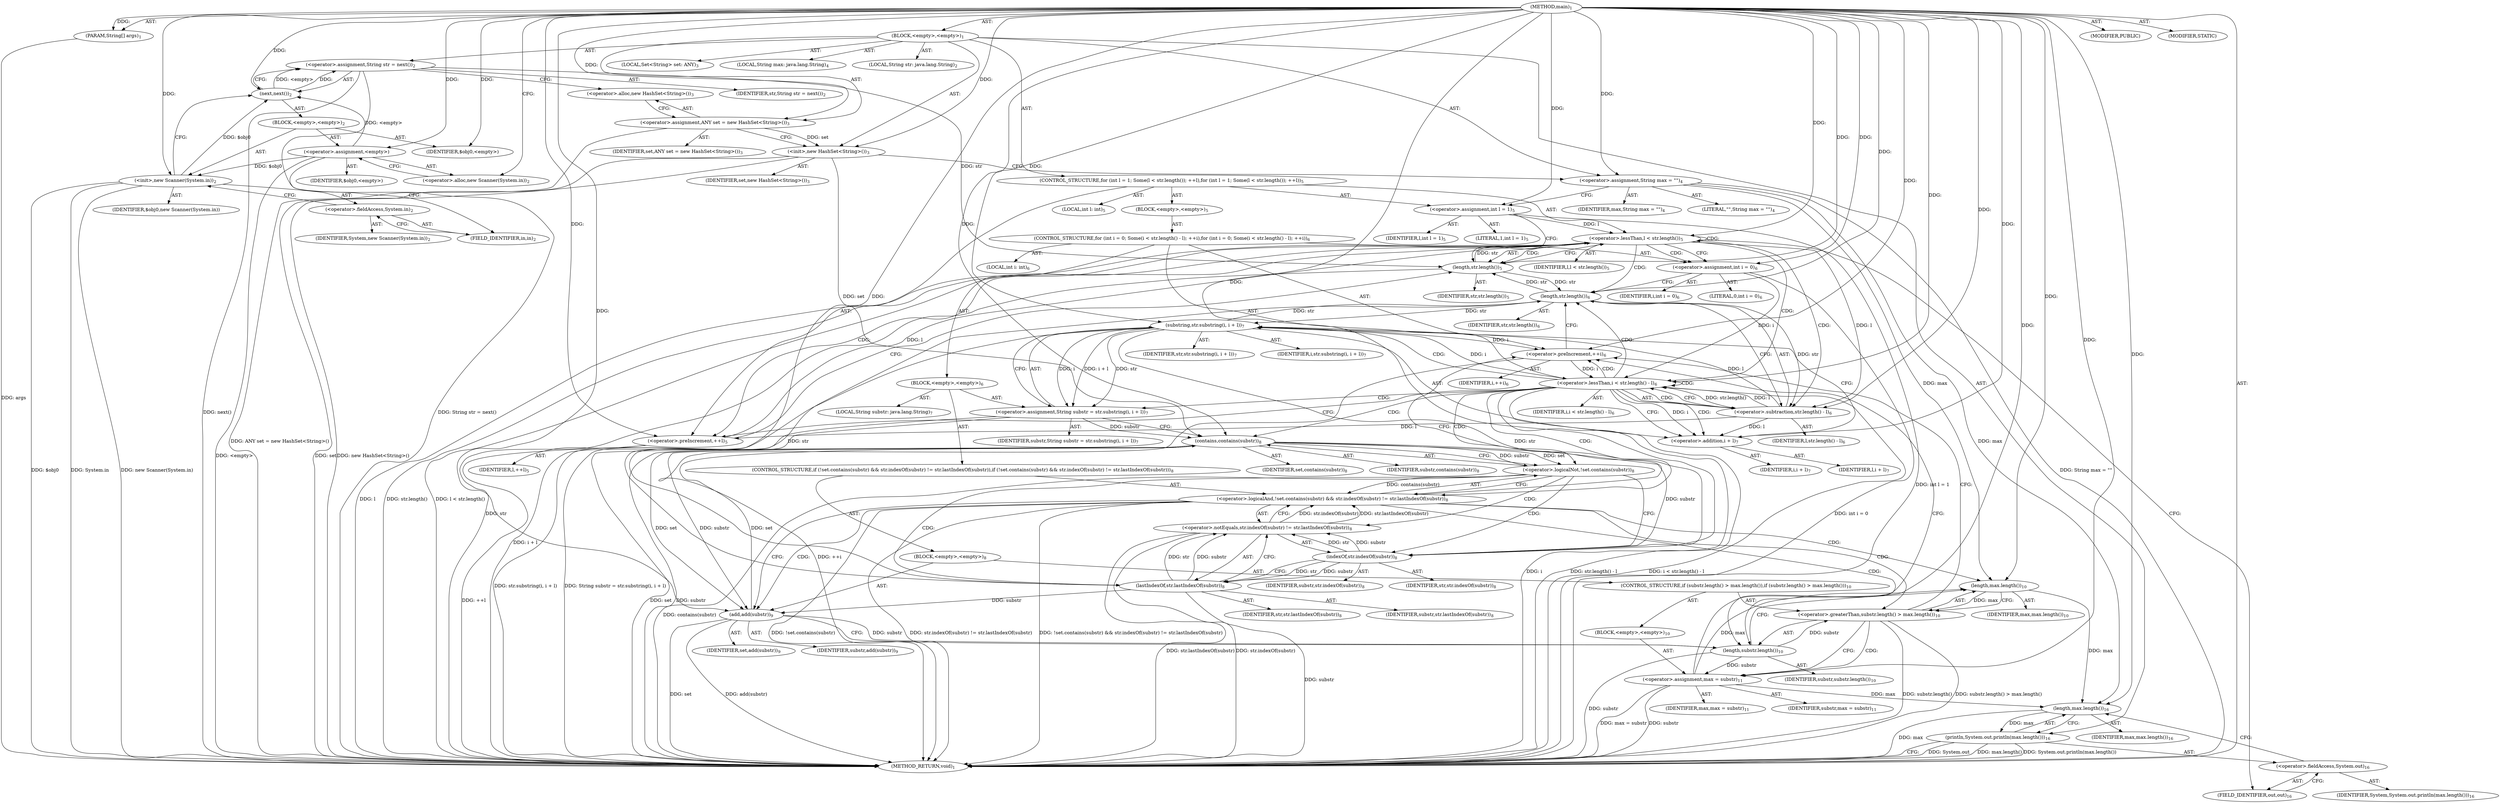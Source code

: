 digraph "main" {  
"19" [label = <(METHOD,main)<SUB>1</SUB>> ]
"20" [label = <(PARAM,String[] args)<SUB>1</SUB>> ]
"21" [label = <(BLOCK,&lt;empty&gt;,&lt;empty&gt;)<SUB>1</SUB>> ]
"22" [label = <(LOCAL,String str: java.lang.String)<SUB>2</SUB>> ]
"23" [label = <(&lt;operator&gt;.assignment,String str = next())<SUB>2</SUB>> ]
"24" [label = <(IDENTIFIER,str,String str = next())<SUB>2</SUB>> ]
"25" [label = <(next,next())<SUB>2</SUB>> ]
"26" [label = <(BLOCK,&lt;empty&gt;,&lt;empty&gt;)<SUB>2</SUB>> ]
"27" [label = <(&lt;operator&gt;.assignment,&lt;empty&gt;)> ]
"28" [label = <(IDENTIFIER,$obj0,&lt;empty&gt;)> ]
"29" [label = <(&lt;operator&gt;.alloc,new Scanner(System.in))<SUB>2</SUB>> ]
"30" [label = <(&lt;init&gt;,new Scanner(System.in))<SUB>2</SUB>> ]
"31" [label = <(IDENTIFIER,$obj0,new Scanner(System.in))> ]
"32" [label = <(&lt;operator&gt;.fieldAccess,System.in)<SUB>2</SUB>> ]
"33" [label = <(IDENTIFIER,System,new Scanner(System.in))<SUB>2</SUB>> ]
"34" [label = <(FIELD_IDENTIFIER,in,in)<SUB>2</SUB>> ]
"35" [label = <(IDENTIFIER,$obj0,&lt;empty&gt;)> ]
"4" [label = <(LOCAL,Set&lt;String&gt; set: ANY)<SUB>3</SUB>> ]
"36" [label = <(&lt;operator&gt;.assignment,ANY set = new HashSet&lt;String&gt;())<SUB>3</SUB>> ]
"37" [label = <(IDENTIFIER,set,ANY set = new HashSet&lt;String&gt;())<SUB>3</SUB>> ]
"38" [label = <(&lt;operator&gt;.alloc,new HashSet&lt;String&gt;())<SUB>3</SUB>> ]
"39" [label = <(&lt;init&gt;,new HashSet&lt;String&gt;())<SUB>3</SUB>> ]
"3" [label = <(IDENTIFIER,set,new HashSet&lt;String&gt;())<SUB>3</SUB>> ]
"40" [label = <(LOCAL,String max: java.lang.String)<SUB>4</SUB>> ]
"41" [label = <(&lt;operator&gt;.assignment,String max = &quot;&quot;)<SUB>4</SUB>> ]
"42" [label = <(IDENTIFIER,max,String max = &quot;&quot;)<SUB>4</SUB>> ]
"43" [label = <(LITERAL,&quot;&quot;,String max = &quot;&quot;)<SUB>4</SUB>> ]
"44" [label = <(CONTROL_STRUCTURE,for (int l = 1; Some(l &lt; str.length()); ++l),for (int l = 1; Some(l &lt; str.length()); ++l))<SUB>5</SUB>> ]
"45" [label = <(LOCAL,int l: int)<SUB>5</SUB>> ]
"46" [label = <(&lt;operator&gt;.assignment,int l = 1)<SUB>5</SUB>> ]
"47" [label = <(IDENTIFIER,l,int l = 1)<SUB>5</SUB>> ]
"48" [label = <(LITERAL,1,int l = 1)<SUB>5</SUB>> ]
"49" [label = <(&lt;operator&gt;.lessThan,l &lt; str.length())<SUB>5</SUB>> ]
"50" [label = <(IDENTIFIER,l,l &lt; str.length())<SUB>5</SUB>> ]
"51" [label = <(length,str.length())<SUB>5</SUB>> ]
"52" [label = <(IDENTIFIER,str,str.length())<SUB>5</SUB>> ]
"53" [label = <(&lt;operator&gt;.preIncrement,++l)<SUB>5</SUB>> ]
"54" [label = <(IDENTIFIER,l,++l)<SUB>5</SUB>> ]
"55" [label = <(BLOCK,&lt;empty&gt;,&lt;empty&gt;)<SUB>5</SUB>> ]
"56" [label = <(CONTROL_STRUCTURE,for (int i = 0; Some(i &lt; str.length() - l); ++i),for (int i = 0; Some(i &lt; str.length() - l); ++i))<SUB>6</SUB>> ]
"57" [label = <(LOCAL,int i: int)<SUB>6</SUB>> ]
"58" [label = <(&lt;operator&gt;.assignment,int i = 0)<SUB>6</SUB>> ]
"59" [label = <(IDENTIFIER,i,int i = 0)<SUB>6</SUB>> ]
"60" [label = <(LITERAL,0,int i = 0)<SUB>6</SUB>> ]
"61" [label = <(&lt;operator&gt;.lessThan,i &lt; str.length() - l)<SUB>6</SUB>> ]
"62" [label = <(IDENTIFIER,i,i &lt; str.length() - l)<SUB>6</SUB>> ]
"63" [label = <(&lt;operator&gt;.subtraction,str.length() - l)<SUB>6</SUB>> ]
"64" [label = <(length,str.length())<SUB>6</SUB>> ]
"65" [label = <(IDENTIFIER,str,str.length())<SUB>6</SUB>> ]
"66" [label = <(IDENTIFIER,l,str.length() - l)<SUB>6</SUB>> ]
"67" [label = <(&lt;operator&gt;.preIncrement,++i)<SUB>6</SUB>> ]
"68" [label = <(IDENTIFIER,i,++i)<SUB>6</SUB>> ]
"69" [label = <(BLOCK,&lt;empty&gt;,&lt;empty&gt;)<SUB>6</SUB>> ]
"70" [label = <(LOCAL,String substr: java.lang.String)<SUB>7</SUB>> ]
"71" [label = <(&lt;operator&gt;.assignment,String substr = str.substring(i, i + l))<SUB>7</SUB>> ]
"72" [label = <(IDENTIFIER,substr,String substr = str.substring(i, i + l))<SUB>7</SUB>> ]
"73" [label = <(substring,str.substring(i, i + l))<SUB>7</SUB>> ]
"74" [label = <(IDENTIFIER,str,str.substring(i, i + l))<SUB>7</SUB>> ]
"75" [label = <(IDENTIFIER,i,str.substring(i, i + l))<SUB>7</SUB>> ]
"76" [label = <(&lt;operator&gt;.addition,i + l)<SUB>7</SUB>> ]
"77" [label = <(IDENTIFIER,i,i + l)<SUB>7</SUB>> ]
"78" [label = <(IDENTIFIER,l,i + l)<SUB>7</SUB>> ]
"79" [label = <(CONTROL_STRUCTURE,if (!set.contains(substr) &amp;&amp; str.indexOf(substr) != str.lastIndexOf(substr)),if (!set.contains(substr) &amp;&amp; str.indexOf(substr) != str.lastIndexOf(substr)))<SUB>8</SUB>> ]
"80" [label = <(&lt;operator&gt;.logicalAnd,!set.contains(substr) &amp;&amp; str.indexOf(substr) != str.lastIndexOf(substr))<SUB>8</SUB>> ]
"81" [label = <(&lt;operator&gt;.logicalNot,!set.contains(substr))<SUB>8</SUB>> ]
"82" [label = <(contains,contains(substr))<SUB>8</SUB>> ]
"83" [label = <(IDENTIFIER,set,contains(substr))<SUB>8</SUB>> ]
"84" [label = <(IDENTIFIER,substr,contains(substr))<SUB>8</SUB>> ]
"85" [label = <(&lt;operator&gt;.notEquals,str.indexOf(substr) != str.lastIndexOf(substr))<SUB>8</SUB>> ]
"86" [label = <(indexOf,str.indexOf(substr))<SUB>8</SUB>> ]
"87" [label = <(IDENTIFIER,str,str.indexOf(substr))<SUB>8</SUB>> ]
"88" [label = <(IDENTIFIER,substr,str.indexOf(substr))<SUB>8</SUB>> ]
"89" [label = <(lastIndexOf,str.lastIndexOf(substr))<SUB>8</SUB>> ]
"90" [label = <(IDENTIFIER,str,str.lastIndexOf(substr))<SUB>8</SUB>> ]
"91" [label = <(IDENTIFIER,substr,str.lastIndexOf(substr))<SUB>8</SUB>> ]
"92" [label = <(BLOCK,&lt;empty&gt;,&lt;empty&gt;)<SUB>8</SUB>> ]
"93" [label = <(add,add(substr))<SUB>9</SUB>> ]
"94" [label = <(IDENTIFIER,set,add(substr))<SUB>9</SUB>> ]
"95" [label = <(IDENTIFIER,substr,add(substr))<SUB>9</SUB>> ]
"96" [label = <(CONTROL_STRUCTURE,if (substr.length() &gt; max.length()),if (substr.length() &gt; max.length()))<SUB>10</SUB>> ]
"97" [label = <(&lt;operator&gt;.greaterThan,substr.length() &gt; max.length())<SUB>10</SUB>> ]
"98" [label = <(length,substr.length())<SUB>10</SUB>> ]
"99" [label = <(IDENTIFIER,substr,substr.length())<SUB>10</SUB>> ]
"100" [label = <(length,max.length())<SUB>10</SUB>> ]
"101" [label = <(IDENTIFIER,max,max.length())<SUB>10</SUB>> ]
"102" [label = <(BLOCK,&lt;empty&gt;,&lt;empty&gt;)<SUB>10</SUB>> ]
"103" [label = <(&lt;operator&gt;.assignment,max = substr)<SUB>11</SUB>> ]
"104" [label = <(IDENTIFIER,max,max = substr)<SUB>11</SUB>> ]
"105" [label = <(IDENTIFIER,substr,max = substr)<SUB>11</SUB>> ]
"106" [label = <(println,System.out.println(max.length()))<SUB>16</SUB>> ]
"107" [label = <(&lt;operator&gt;.fieldAccess,System.out)<SUB>16</SUB>> ]
"108" [label = <(IDENTIFIER,System,System.out.println(max.length()))<SUB>16</SUB>> ]
"109" [label = <(FIELD_IDENTIFIER,out,out)<SUB>16</SUB>> ]
"110" [label = <(length,max.length())<SUB>16</SUB>> ]
"111" [label = <(IDENTIFIER,max,max.length())<SUB>16</SUB>> ]
"112" [label = <(MODIFIER,PUBLIC)> ]
"113" [label = <(MODIFIER,STATIC)> ]
"114" [label = <(METHOD_RETURN,void)<SUB>1</SUB>> ]
  "19" -> "20"  [ label = "AST: "] 
  "19" -> "21"  [ label = "AST: "] 
  "19" -> "112"  [ label = "AST: "] 
  "19" -> "113"  [ label = "AST: "] 
  "19" -> "114"  [ label = "AST: "] 
  "21" -> "22"  [ label = "AST: "] 
  "21" -> "23"  [ label = "AST: "] 
  "21" -> "4"  [ label = "AST: "] 
  "21" -> "36"  [ label = "AST: "] 
  "21" -> "39"  [ label = "AST: "] 
  "21" -> "40"  [ label = "AST: "] 
  "21" -> "41"  [ label = "AST: "] 
  "21" -> "44"  [ label = "AST: "] 
  "21" -> "106"  [ label = "AST: "] 
  "23" -> "24"  [ label = "AST: "] 
  "23" -> "25"  [ label = "AST: "] 
  "25" -> "26"  [ label = "AST: "] 
  "26" -> "27"  [ label = "AST: "] 
  "26" -> "30"  [ label = "AST: "] 
  "26" -> "35"  [ label = "AST: "] 
  "27" -> "28"  [ label = "AST: "] 
  "27" -> "29"  [ label = "AST: "] 
  "30" -> "31"  [ label = "AST: "] 
  "30" -> "32"  [ label = "AST: "] 
  "32" -> "33"  [ label = "AST: "] 
  "32" -> "34"  [ label = "AST: "] 
  "36" -> "37"  [ label = "AST: "] 
  "36" -> "38"  [ label = "AST: "] 
  "39" -> "3"  [ label = "AST: "] 
  "41" -> "42"  [ label = "AST: "] 
  "41" -> "43"  [ label = "AST: "] 
  "44" -> "45"  [ label = "AST: "] 
  "44" -> "46"  [ label = "AST: "] 
  "44" -> "49"  [ label = "AST: "] 
  "44" -> "53"  [ label = "AST: "] 
  "44" -> "55"  [ label = "AST: "] 
  "46" -> "47"  [ label = "AST: "] 
  "46" -> "48"  [ label = "AST: "] 
  "49" -> "50"  [ label = "AST: "] 
  "49" -> "51"  [ label = "AST: "] 
  "51" -> "52"  [ label = "AST: "] 
  "53" -> "54"  [ label = "AST: "] 
  "55" -> "56"  [ label = "AST: "] 
  "56" -> "57"  [ label = "AST: "] 
  "56" -> "58"  [ label = "AST: "] 
  "56" -> "61"  [ label = "AST: "] 
  "56" -> "67"  [ label = "AST: "] 
  "56" -> "69"  [ label = "AST: "] 
  "58" -> "59"  [ label = "AST: "] 
  "58" -> "60"  [ label = "AST: "] 
  "61" -> "62"  [ label = "AST: "] 
  "61" -> "63"  [ label = "AST: "] 
  "63" -> "64"  [ label = "AST: "] 
  "63" -> "66"  [ label = "AST: "] 
  "64" -> "65"  [ label = "AST: "] 
  "67" -> "68"  [ label = "AST: "] 
  "69" -> "70"  [ label = "AST: "] 
  "69" -> "71"  [ label = "AST: "] 
  "69" -> "79"  [ label = "AST: "] 
  "71" -> "72"  [ label = "AST: "] 
  "71" -> "73"  [ label = "AST: "] 
  "73" -> "74"  [ label = "AST: "] 
  "73" -> "75"  [ label = "AST: "] 
  "73" -> "76"  [ label = "AST: "] 
  "76" -> "77"  [ label = "AST: "] 
  "76" -> "78"  [ label = "AST: "] 
  "79" -> "80"  [ label = "AST: "] 
  "79" -> "92"  [ label = "AST: "] 
  "80" -> "81"  [ label = "AST: "] 
  "80" -> "85"  [ label = "AST: "] 
  "81" -> "82"  [ label = "AST: "] 
  "82" -> "83"  [ label = "AST: "] 
  "82" -> "84"  [ label = "AST: "] 
  "85" -> "86"  [ label = "AST: "] 
  "85" -> "89"  [ label = "AST: "] 
  "86" -> "87"  [ label = "AST: "] 
  "86" -> "88"  [ label = "AST: "] 
  "89" -> "90"  [ label = "AST: "] 
  "89" -> "91"  [ label = "AST: "] 
  "92" -> "93"  [ label = "AST: "] 
  "92" -> "96"  [ label = "AST: "] 
  "93" -> "94"  [ label = "AST: "] 
  "93" -> "95"  [ label = "AST: "] 
  "96" -> "97"  [ label = "AST: "] 
  "96" -> "102"  [ label = "AST: "] 
  "97" -> "98"  [ label = "AST: "] 
  "97" -> "100"  [ label = "AST: "] 
  "98" -> "99"  [ label = "AST: "] 
  "100" -> "101"  [ label = "AST: "] 
  "102" -> "103"  [ label = "AST: "] 
  "103" -> "104"  [ label = "AST: "] 
  "103" -> "105"  [ label = "AST: "] 
  "106" -> "107"  [ label = "AST: "] 
  "106" -> "110"  [ label = "AST: "] 
  "107" -> "108"  [ label = "AST: "] 
  "107" -> "109"  [ label = "AST: "] 
  "110" -> "111"  [ label = "AST: "] 
  "23" -> "38"  [ label = "CFG: "] 
  "36" -> "39"  [ label = "CFG: "] 
  "39" -> "41"  [ label = "CFG: "] 
  "41" -> "46"  [ label = "CFG: "] 
  "106" -> "114"  [ label = "CFG: "] 
  "25" -> "23"  [ label = "CFG: "] 
  "38" -> "36"  [ label = "CFG: "] 
  "46" -> "51"  [ label = "CFG: "] 
  "49" -> "58"  [ label = "CFG: "] 
  "49" -> "109"  [ label = "CFG: "] 
  "53" -> "51"  [ label = "CFG: "] 
  "107" -> "110"  [ label = "CFG: "] 
  "110" -> "106"  [ label = "CFG: "] 
  "51" -> "49"  [ label = "CFG: "] 
  "109" -> "107"  [ label = "CFG: "] 
  "27" -> "34"  [ label = "CFG: "] 
  "30" -> "25"  [ label = "CFG: "] 
  "58" -> "64"  [ label = "CFG: "] 
  "61" -> "76"  [ label = "CFG: "] 
  "61" -> "53"  [ label = "CFG: "] 
  "67" -> "64"  [ label = "CFG: "] 
  "29" -> "27"  [ label = "CFG: "] 
  "32" -> "30"  [ label = "CFG: "] 
  "63" -> "61"  [ label = "CFG: "] 
  "71" -> "82"  [ label = "CFG: "] 
  "34" -> "32"  [ label = "CFG: "] 
  "64" -> "63"  [ label = "CFG: "] 
  "73" -> "71"  [ label = "CFG: "] 
  "80" -> "93"  [ label = "CFG: "] 
  "80" -> "67"  [ label = "CFG: "] 
  "76" -> "73"  [ label = "CFG: "] 
  "81" -> "80"  [ label = "CFG: "] 
  "81" -> "86"  [ label = "CFG: "] 
  "85" -> "80"  [ label = "CFG: "] 
  "93" -> "98"  [ label = "CFG: "] 
  "82" -> "81"  [ label = "CFG: "] 
  "86" -> "89"  [ label = "CFG: "] 
  "89" -> "85"  [ label = "CFG: "] 
  "97" -> "103"  [ label = "CFG: "] 
  "97" -> "67"  [ label = "CFG: "] 
  "98" -> "100"  [ label = "CFG: "] 
  "100" -> "97"  [ label = "CFG: "] 
  "103" -> "67"  [ label = "CFG: "] 
  "19" -> "29"  [ label = "CFG: "] 
  "20" -> "114"  [ label = "DDG: args"] 
  "27" -> "114"  [ label = "DDG: &lt;empty&gt;"] 
  "30" -> "114"  [ label = "DDG: $obj0"] 
  "30" -> "114"  [ label = "DDG: System.in"] 
  "30" -> "114"  [ label = "DDG: new Scanner(System.in)"] 
  "23" -> "114"  [ label = "DDG: next()"] 
  "23" -> "114"  [ label = "DDG: String str = next()"] 
  "36" -> "114"  [ label = "DDG: ANY set = new HashSet&lt;String&gt;()"] 
  "39" -> "114"  [ label = "DDG: set"] 
  "39" -> "114"  [ label = "DDG: new HashSet&lt;String&gt;()"] 
  "41" -> "114"  [ label = "DDG: String max = &quot;&quot;"] 
  "46" -> "114"  [ label = "DDG: int l = 1"] 
  "49" -> "114"  [ label = "DDG: l"] 
  "51" -> "114"  [ label = "DDG: str"] 
  "49" -> "114"  [ label = "DDG: str.length()"] 
  "49" -> "114"  [ label = "DDG: l &lt; str.length()"] 
  "106" -> "114"  [ label = "DDG: System.out"] 
  "110" -> "114"  [ label = "DDG: max"] 
  "106" -> "114"  [ label = "DDG: max.length()"] 
  "106" -> "114"  [ label = "DDG: System.out.println(max.length())"] 
  "58" -> "114"  [ label = "DDG: int i = 0"] 
  "61" -> "114"  [ label = "DDG: i"] 
  "61" -> "114"  [ label = "DDG: str.length() - l"] 
  "61" -> "114"  [ label = "DDG: i &lt; str.length() - l"] 
  "53" -> "114"  [ label = "DDG: ++l"] 
  "73" -> "114"  [ label = "DDG: i + l"] 
  "71" -> "114"  [ label = "DDG: str.substring(i, i + l)"] 
  "71" -> "114"  [ label = "DDG: String substr = str.substring(i, i + l)"] 
  "82" -> "114"  [ label = "DDG: set"] 
  "82" -> "114"  [ label = "DDG: substr"] 
  "81" -> "114"  [ label = "DDG: contains(substr)"] 
  "80" -> "114"  [ label = "DDG: !set.contains(substr)"] 
  "85" -> "114"  [ label = "DDG: str.indexOf(substr)"] 
  "89" -> "114"  [ label = "DDG: substr"] 
  "85" -> "114"  [ label = "DDG: str.lastIndexOf(substr)"] 
  "80" -> "114"  [ label = "DDG: str.indexOf(substr) != str.lastIndexOf(substr)"] 
  "80" -> "114"  [ label = "DDG: !set.contains(substr) &amp;&amp; str.indexOf(substr) != str.lastIndexOf(substr)"] 
  "93" -> "114"  [ label = "DDG: set"] 
  "93" -> "114"  [ label = "DDG: add(substr)"] 
  "98" -> "114"  [ label = "DDG: substr"] 
  "97" -> "114"  [ label = "DDG: substr.length()"] 
  "97" -> "114"  [ label = "DDG: substr.length() &gt; max.length()"] 
  "103" -> "114"  [ label = "DDG: substr"] 
  "103" -> "114"  [ label = "DDG: max = substr"] 
  "67" -> "114"  [ label = "DDG: ++i"] 
  "19" -> "20"  [ label = "DDG: "] 
  "25" -> "23"  [ label = "DDG: &lt;empty&gt;"] 
  "25" -> "23"  [ label = "DDG: "] 
  "19" -> "36"  [ label = "DDG: "] 
  "19" -> "41"  [ label = "DDG: "] 
  "36" -> "39"  [ label = "DDG: set"] 
  "19" -> "39"  [ label = "DDG: "] 
  "19" -> "46"  [ label = "DDG: "] 
  "110" -> "106"  [ label = "DDG: max"] 
  "27" -> "25"  [ label = "DDG: &lt;empty&gt;"] 
  "30" -> "25"  [ label = "DDG: $obj0"] 
  "19" -> "25"  [ label = "DDG: "] 
  "46" -> "49"  [ label = "DDG: l"] 
  "53" -> "49"  [ label = "DDG: l"] 
  "19" -> "49"  [ label = "DDG: "] 
  "51" -> "49"  [ label = "DDG: str"] 
  "63" -> "53"  [ label = "DDG: l"] 
  "19" -> "53"  [ label = "DDG: "] 
  "41" -> "110"  [ label = "DDG: max"] 
  "100" -> "110"  [ label = "DDG: max"] 
  "103" -> "110"  [ label = "DDG: max"] 
  "19" -> "110"  [ label = "DDG: "] 
  "19" -> "27"  [ label = "DDG: "] 
  "19" -> "35"  [ label = "DDG: "] 
  "23" -> "51"  [ label = "DDG: str"] 
  "64" -> "51"  [ label = "DDG: str"] 
  "19" -> "51"  [ label = "DDG: "] 
  "19" -> "58"  [ label = "DDG: "] 
  "27" -> "30"  [ label = "DDG: $obj0"] 
  "19" -> "30"  [ label = "DDG: "] 
  "58" -> "61"  [ label = "DDG: i"] 
  "67" -> "61"  [ label = "DDG: i"] 
  "19" -> "61"  [ label = "DDG: "] 
  "63" -> "61"  [ label = "DDG: str.length()"] 
  "63" -> "61"  [ label = "DDG: l"] 
  "73" -> "67"  [ label = "DDG: i"] 
  "19" -> "67"  [ label = "DDG: "] 
  "73" -> "71"  [ label = "DDG: str"] 
  "73" -> "71"  [ label = "DDG: i"] 
  "73" -> "71"  [ label = "DDG: i + l"] 
  "64" -> "63"  [ label = "DDG: str"] 
  "49" -> "63"  [ label = "DDG: l"] 
  "19" -> "63"  [ label = "DDG: "] 
  "51" -> "64"  [ label = "DDG: str"] 
  "73" -> "64"  [ label = "DDG: str"] 
  "89" -> "64"  [ label = "DDG: str"] 
  "19" -> "64"  [ label = "DDG: "] 
  "64" -> "73"  [ label = "DDG: str"] 
  "19" -> "73"  [ label = "DDG: "] 
  "61" -> "73"  [ label = "DDG: i"] 
  "63" -> "73"  [ label = "DDG: l"] 
  "81" -> "80"  [ label = "DDG: contains(substr)"] 
  "85" -> "80"  [ label = "DDG: str.indexOf(substr)"] 
  "85" -> "80"  [ label = "DDG: str.lastIndexOf(substr)"] 
  "61" -> "76"  [ label = "DDG: i"] 
  "19" -> "76"  [ label = "DDG: "] 
  "63" -> "76"  [ label = "DDG: l"] 
  "82" -> "81"  [ label = "DDG: set"] 
  "82" -> "81"  [ label = "DDG: substr"] 
  "86" -> "85"  [ label = "DDG: str"] 
  "86" -> "85"  [ label = "DDG: substr"] 
  "89" -> "85"  [ label = "DDG: str"] 
  "89" -> "85"  [ label = "DDG: substr"] 
  "82" -> "93"  [ label = "DDG: set"] 
  "19" -> "93"  [ label = "DDG: "] 
  "82" -> "93"  [ label = "DDG: substr"] 
  "89" -> "93"  [ label = "DDG: substr"] 
  "39" -> "82"  [ label = "DDG: set"] 
  "93" -> "82"  [ label = "DDG: set"] 
  "19" -> "82"  [ label = "DDG: "] 
  "71" -> "82"  [ label = "DDG: substr"] 
  "73" -> "86"  [ label = "DDG: str"] 
  "19" -> "86"  [ label = "DDG: "] 
  "82" -> "86"  [ label = "DDG: substr"] 
  "86" -> "89"  [ label = "DDG: str"] 
  "19" -> "89"  [ label = "DDG: "] 
  "86" -> "89"  [ label = "DDG: substr"] 
  "98" -> "97"  [ label = "DDG: substr"] 
  "100" -> "97"  [ label = "DDG: max"] 
  "98" -> "103"  [ label = "DDG: substr"] 
  "19" -> "103"  [ label = "DDG: "] 
  "93" -> "98"  [ label = "DDG: substr"] 
  "19" -> "98"  [ label = "DDG: "] 
  "41" -> "100"  [ label = "DDG: max"] 
  "103" -> "100"  [ label = "DDG: max"] 
  "19" -> "100"  [ label = "DDG: "] 
  "49" -> "49"  [ label = "CDG: "] 
  "49" -> "64"  [ label = "CDG: "] 
  "49" -> "51"  [ label = "CDG: "] 
  "49" -> "58"  [ label = "CDG: "] 
  "49" -> "61"  [ label = "CDG: "] 
  "49" -> "53"  [ label = "CDG: "] 
  "49" -> "63"  [ label = "CDG: "] 
  "61" -> "73"  [ label = "CDG: "] 
  "61" -> "64"  [ label = "CDG: "] 
  "61" -> "81"  [ label = "CDG: "] 
  "61" -> "67"  [ label = "CDG: "] 
  "61" -> "76"  [ label = "CDG: "] 
  "61" -> "82"  [ label = "CDG: "] 
  "61" -> "80"  [ label = "CDG: "] 
  "61" -> "61"  [ label = "CDG: "] 
  "61" -> "71"  [ label = "CDG: "] 
  "61" -> "63"  [ label = "CDG: "] 
  "80" -> "98"  [ label = "CDG: "] 
  "80" -> "97"  [ label = "CDG: "] 
  "80" -> "93"  [ label = "CDG: "] 
  "80" -> "100"  [ label = "CDG: "] 
  "81" -> "89"  [ label = "CDG: "] 
  "81" -> "85"  [ label = "CDG: "] 
  "81" -> "86"  [ label = "CDG: "] 
  "97" -> "103"  [ label = "CDG: "] 
}
